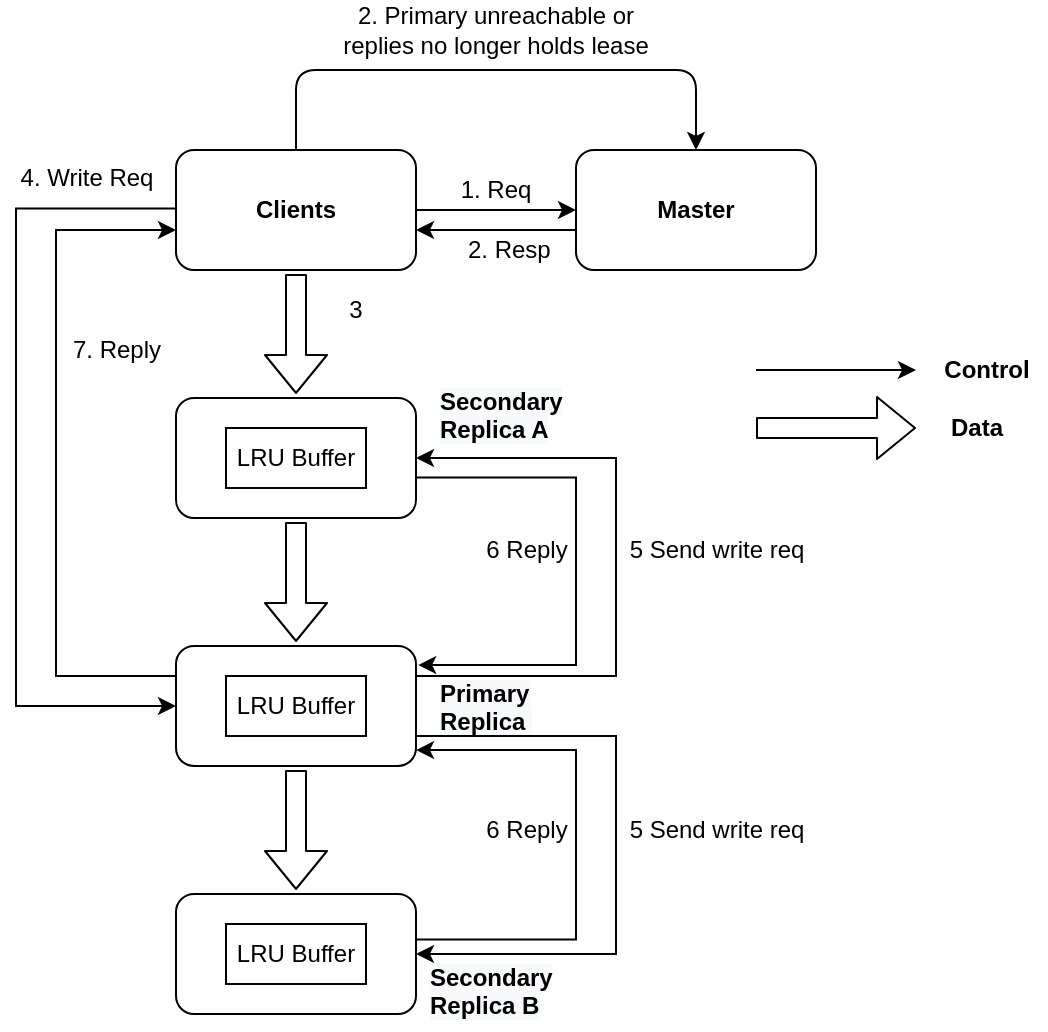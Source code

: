 <mxfile version="13.6.9" type="github">
  <diagram id="E2nFt691-1SjJ5yyAMJj" name="Page-1">
    <mxGraphModel dx="981" dy="548" grid="1" gridSize="10" guides="1" tooltips="1" connect="1" arrows="1" fold="1" page="1" pageScale="1" pageWidth="827" pageHeight="1169" math="0" shadow="0">
      <root>
        <mxCell id="0" />
        <mxCell id="1" parent="0" />
        <mxCell id="Nm6nq1tZ8u3NcJGHzh8Y-5" value="" style="edgeStyle=orthogonalEdgeStyle;rounded=0;orthogonalLoop=1;jettySize=auto;html=1;strokeWidth=1;" edge="1" parent="1">
          <mxGeometry relative="1" as="geometry">
            <mxPoint x="360" y="140" as="sourcePoint" />
            <mxPoint x="280" y="140" as="targetPoint" />
          </mxGeometry>
        </mxCell>
        <mxCell id="Nm6nq1tZ8u3NcJGHzh8Y-3" value="" style="edgeStyle=orthogonalEdgeStyle;rounded=0;orthogonalLoop=1;jettySize=auto;html=1;strokeWidth=1;" edge="1" parent="1" source="Nm6nq1tZ8u3NcJGHzh8Y-1" target="Nm6nq1tZ8u3NcJGHzh8Y-2">
          <mxGeometry relative="1" as="geometry" />
        </mxCell>
        <mxCell id="Nm6nq1tZ8u3NcJGHzh8Y-1" value="&lt;b&gt;Clients&lt;/b&gt;" style="rounded=1;whiteSpace=wrap;html=1;" vertex="1" parent="1">
          <mxGeometry x="160" y="100" width="120" height="60" as="geometry" />
        </mxCell>
        <mxCell id="Nm6nq1tZ8u3NcJGHzh8Y-2" value="&lt;b&gt;Master&lt;/b&gt;" style="rounded=1;whiteSpace=wrap;html=1;" vertex="1" parent="1">
          <mxGeometry x="360" y="100" width="120" height="60" as="geometry" />
        </mxCell>
        <mxCell id="Nm6nq1tZ8u3NcJGHzh8Y-4" value="1. Req" style="text;html=1;strokeColor=none;fillColor=none;align=center;verticalAlign=middle;whiteSpace=wrap;rounded=0;" vertex="1" parent="1">
          <mxGeometry x="300" y="110" width="40" height="20" as="geometry" />
        </mxCell>
        <mxCell id="Nm6nq1tZ8u3NcJGHzh8Y-6" value="&amp;nbsp;2. Resp" style="text;html=1;strokeColor=none;fillColor=none;align=center;verticalAlign=middle;whiteSpace=wrap;rounded=0;" vertex="1" parent="1">
          <mxGeometry x="300" y="140" width="50" height="20" as="geometry" />
        </mxCell>
        <mxCell id="Nm6nq1tZ8u3NcJGHzh8Y-7" value="" style="endArrow=classic;html=1;strokeWidth=1;entryX=0.5;entryY=0;entryDx=0;entryDy=0;" edge="1" parent="1" target="Nm6nq1tZ8u3NcJGHzh8Y-2">
          <mxGeometry width="50" height="50" relative="1" as="geometry">
            <mxPoint x="220" y="100" as="sourcePoint" />
            <mxPoint x="420" y="40" as="targetPoint" />
            <Array as="points">
              <mxPoint x="220" y="60" />
              <mxPoint x="420" y="60" />
            </Array>
          </mxGeometry>
        </mxCell>
        <mxCell id="Nm6nq1tZ8u3NcJGHzh8Y-8" value="2. Primary unreachable or&lt;br&gt;replies no longer holds lease" style="text;html=1;strokeColor=none;fillColor=none;align=center;verticalAlign=middle;whiteSpace=wrap;rounded=0;" vertex="1" parent="1">
          <mxGeometry x="240" y="30" width="160" height="20" as="geometry" />
        </mxCell>
        <mxCell id="Nm6nq1tZ8u3NcJGHzh8Y-9" value="" style="shape=flexArrow;endArrow=classic;html=1;strokeWidth=1;exitX=0.5;exitY=1;exitDx=0;exitDy=0;" edge="1" parent="1">
          <mxGeometry width="50" height="50" relative="1" as="geometry">
            <mxPoint x="220" y="162" as="sourcePoint" />
            <mxPoint x="220" y="222" as="targetPoint" />
          </mxGeometry>
        </mxCell>
        <mxCell id="Nm6nq1tZ8u3NcJGHzh8Y-10" value="" style="rounded=1;whiteSpace=wrap;html=1;" vertex="1" parent="1">
          <mxGeometry x="160" y="224" width="120" height="60" as="geometry" />
        </mxCell>
        <mxCell id="Nm6nq1tZ8u3NcJGHzh8Y-14" value="" style="shape=flexArrow;endArrow=classic;html=1;strokeWidth=1;exitX=0.5;exitY=1;exitDx=0;exitDy=0;" edge="1" parent="1">
          <mxGeometry width="50" height="50" relative="1" as="geometry">
            <mxPoint x="220" y="286" as="sourcePoint" />
            <mxPoint x="220" y="346" as="targetPoint" />
          </mxGeometry>
        </mxCell>
        <mxCell id="Nm6nq1tZ8u3NcJGHzh8Y-15" value="" style="rounded=1;whiteSpace=wrap;html=1;" vertex="1" parent="1">
          <mxGeometry x="160" y="348" width="120" height="60" as="geometry" />
        </mxCell>
        <mxCell id="Nm6nq1tZ8u3NcJGHzh8Y-16" value="" style="shape=flexArrow;endArrow=classic;html=1;strokeWidth=1;exitX=0.5;exitY=1;exitDx=0;exitDy=0;" edge="1" parent="1">
          <mxGeometry width="50" height="50" relative="1" as="geometry">
            <mxPoint x="220" y="410" as="sourcePoint" />
            <mxPoint x="220" y="470" as="targetPoint" />
          </mxGeometry>
        </mxCell>
        <mxCell id="Nm6nq1tZ8u3NcJGHzh8Y-17" value="" style="rounded=1;whiteSpace=wrap;html=1;" vertex="1" parent="1">
          <mxGeometry x="160" y="472" width="120" height="60" as="geometry" />
        </mxCell>
        <mxCell id="Nm6nq1tZ8u3NcJGHzh8Y-18" value="LRU Buffer" style="rounded=0;whiteSpace=wrap;html=1;" vertex="1" parent="1">
          <mxGeometry x="185" y="239" width="70" height="30" as="geometry" />
        </mxCell>
        <mxCell id="Nm6nq1tZ8u3NcJGHzh8Y-19" value="&lt;b&gt;&lt;span style=&quot;color: rgb(0 , 0 , 0) ; font-family: &amp;#34;helvetica&amp;#34; ; font-size: 12px ; font-style: normal ; letter-spacing: normal ; text-align: center ; text-indent: 0px ; text-transform: none ; word-spacing: 0px ; background-color: rgb(248 , 249 , 250) ; display: inline ; float: none&quot;&gt;Secondary&lt;/span&gt;&lt;br style=&quot;color: rgb(0 , 0 , 0) ; font-family: &amp;#34;helvetica&amp;#34; ; font-size: 12px ; font-style: normal ; letter-spacing: normal ; text-align: center ; text-indent: 0px ; text-transform: none ; word-spacing: 0px ; background-color: rgb(248 , 249 , 250)&quot;&gt;&lt;span style=&quot;color: rgb(0 , 0 , 0) ; font-family: &amp;#34;helvetica&amp;#34; ; font-size: 12px ; font-style: normal ; letter-spacing: normal ; text-align: center ; text-indent: 0px ; text-transform: none ; word-spacing: 0px ; background-color: rgb(248 , 249 , 250) ; display: inline ; float: none&quot;&gt;Replica A&lt;/span&gt;&lt;/b&gt;" style="text;whiteSpace=wrap;html=1;" vertex="1" parent="1">
          <mxGeometry x="290" y="212" width="80" height="40" as="geometry" />
        </mxCell>
        <mxCell id="Nm6nq1tZ8u3NcJGHzh8Y-20" value="&lt;b&gt;&lt;span style=&quot;color: rgb(0 , 0 , 0) ; font-family: &amp;#34;helvetica&amp;#34; ; font-size: 12px ; font-style: normal ; letter-spacing: normal ; text-align: center ; text-indent: 0px ; text-transform: none ; word-spacing: 0px ; background-color: rgb(248 , 249 , 250) ; display: inline ; float: none&quot;&gt;Primary&lt;/span&gt;&lt;br style=&quot;color: rgb(0 , 0 , 0) ; font-family: &amp;#34;helvetica&amp;#34; ; font-size: 12px ; font-style: normal ; letter-spacing: normal ; text-align: center ; text-indent: 0px ; text-transform: none ; word-spacing: 0px ; background-color: rgb(248 , 249 , 250)&quot;&gt;&lt;span style=&quot;color: rgb(0 , 0 , 0) ; font-family: &amp;#34;helvetica&amp;#34; ; font-size: 12px ; font-style: normal ; letter-spacing: normal ; text-align: center ; text-indent: 0px ; text-transform: none ; word-spacing: 0px ; background-color: rgb(248 , 249 , 250) ; display: inline ; float: none&quot;&gt;Replica&amp;nbsp;&lt;/span&gt;&lt;/b&gt;" style="text;whiteSpace=wrap;html=1;" vertex="1" parent="1">
          <mxGeometry x="290" y="358" width="70" height="40" as="geometry" />
        </mxCell>
        <mxCell id="Nm6nq1tZ8u3NcJGHzh8Y-21" value="&lt;b&gt;&lt;span style=&quot;color: rgb(0 , 0 , 0) ; font-family: &amp;#34;helvetica&amp;#34; ; font-size: 12px ; font-style: normal ; letter-spacing: normal ; text-align: center ; text-indent: 0px ; text-transform: none ; word-spacing: 0px ; background-color: rgb(248 , 249 , 250) ; display: inline ; float: none&quot;&gt;Secondary&lt;/span&gt;&lt;br style=&quot;color: rgb(0 , 0 , 0) ; font-family: &amp;#34;helvetica&amp;#34; ; font-size: 12px ; font-style: normal ; letter-spacing: normal ; text-align: center ; text-indent: 0px ; text-transform: none ; word-spacing: 0px ; background-color: rgb(248 , 249 , 250)&quot;&gt;&lt;span style=&quot;color: rgb(0 , 0 , 0) ; font-family: &amp;#34;helvetica&amp;#34; ; font-size: 12px ; font-style: normal ; letter-spacing: normal ; text-align: center ; text-indent: 0px ; text-transform: none ; word-spacing: 0px ; background-color: rgb(248 , 249 , 250) ; display: inline ; float: none&quot;&gt;Replica B&lt;/span&gt;&lt;/b&gt;" style="text;whiteSpace=wrap;html=1;" vertex="1" parent="1">
          <mxGeometry x="285" y="500" width="80" height="40" as="geometry" />
        </mxCell>
        <mxCell id="Nm6nq1tZ8u3NcJGHzh8Y-22" value="LRU Buffer" style="rounded=0;whiteSpace=wrap;html=1;" vertex="1" parent="1">
          <mxGeometry x="185" y="363" width="70" height="30" as="geometry" />
        </mxCell>
        <mxCell id="Nm6nq1tZ8u3NcJGHzh8Y-23" value="LRU Buffer" style="rounded=0;whiteSpace=wrap;html=1;" vertex="1" parent="1">
          <mxGeometry x="185" y="487" width="70" height="30" as="geometry" />
        </mxCell>
        <mxCell id="Nm6nq1tZ8u3NcJGHzh8Y-24" value="3" style="text;html=1;strokeColor=none;fillColor=none;align=center;verticalAlign=middle;whiteSpace=wrap;rounded=0;" vertex="1" parent="1">
          <mxGeometry x="230" y="170" width="40" height="20" as="geometry" />
        </mxCell>
        <mxCell id="Nm6nq1tZ8u3NcJGHzh8Y-26" value="" style="edgeStyle=orthogonalEdgeStyle;rounded=0;orthogonalLoop=1;jettySize=auto;html=1;strokeWidth=1;entryX=0;entryY=0.5;entryDx=0;entryDy=0;" edge="1" parent="1" target="Nm6nq1tZ8u3NcJGHzh8Y-15">
          <mxGeometry relative="1" as="geometry">
            <mxPoint x="160" y="129.31" as="sourcePoint" />
            <mxPoint x="80" y="380" as="targetPoint" />
            <Array as="points">
              <mxPoint x="80" y="129" />
              <mxPoint x="80" y="378" />
            </Array>
          </mxGeometry>
        </mxCell>
        <mxCell id="Nm6nq1tZ8u3NcJGHzh8Y-27" value="4. Write Req" style="text;html=1;align=center;verticalAlign=middle;resizable=0;points=[];autosize=1;" vertex="1" parent="1">
          <mxGeometry x="75" y="104" width="80" height="20" as="geometry" />
        </mxCell>
        <mxCell id="Nm6nq1tZ8u3NcJGHzh8Y-28" value="" style="edgeStyle=orthogonalEdgeStyle;rounded=0;orthogonalLoop=1;jettySize=auto;html=1;strokeWidth=1;entryX=1;entryY=0.5;entryDx=0;entryDy=0;exitX=1;exitY=0.75;exitDx=0;exitDy=0;" edge="1" parent="1" source="Nm6nq1tZ8u3NcJGHzh8Y-15" target="Nm6nq1tZ8u3NcJGHzh8Y-17">
          <mxGeometry relative="1" as="geometry">
            <mxPoint x="280" y="377.66" as="sourcePoint" />
            <mxPoint x="380" y="510" as="targetPoint" />
            <Array as="points">
              <mxPoint x="380" y="393" />
              <mxPoint x="380" y="502" />
            </Array>
          </mxGeometry>
        </mxCell>
        <mxCell id="Nm6nq1tZ8u3NcJGHzh8Y-31" value="" style="edgeStyle=orthogonalEdgeStyle;rounded=0;orthogonalLoop=1;jettySize=auto;html=1;strokeWidth=1;entryX=1;entryY=0.5;entryDx=0;entryDy=0;" edge="1" parent="1" target="Nm6nq1tZ8u3NcJGHzh8Y-10">
          <mxGeometry relative="1" as="geometry">
            <mxPoint x="280" y="363" as="sourcePoint" />
            <mxPoint x="400" y="240" as="targetPoint" />
            <Array as="points">
              <mxPoint x="380" y="363" />
              <mxPoint x="380" y="254" />
            </Array>
          </mxGeometry>
        </mxCell>
        <mxCell id="Nm6nq1tZ8u3NcJGHzh8Y-32" value="5 Send write req" style="text;html=1;align=center;verticalAlign=middle;resizable=0;points=[];autosize=1;" vertex="1" parent="1">
          <mxGeometry x="380" y="290" width="100" height="20" as="geometry" />
        </mxCell>
        <mxCell id="Nm6nq1tZ8u3NcJGHzh8Y-33" value="" style="edgeStyle=orthogonalEdgeStyle;rounded=0;orthogonalLoop=1;jettySize=auto;html=1;strokeWidth=1;entryX=1;entryY=0.867;entryDx=0;entryDy=0;entryPerimeter=0;exitX=0.997;exitY=0.379;exitDx=0;exitDy=0;exitPerimeter=0;" edge="1" parent="1" source="Nm6nq1tZ8u3NcJGHzh8Y-17" target="Nm6nq1tZ8u3NcJGHzh8Y-15">
          <mxGeometry relative="1" as="geometry">
            <mxPoint x="280" y="487" as="sourcePoint" />
            <mxPoint x="360" y="400" as="targetPoint" />
            <Array as="points">
              <mxPoint x="360" y="495" />
              <mxPoint x="360" y="400" />
            </Array>
          </mxGeometry>
        </mxCell>
        <mxCell id="Nm6nq1tZ8u3NcJGHzh8Y-35" value="" style="edgeStyle=orthogonalEdgeStyle;rounded=0;orthogonalLoop=1;jettySize=auto;html=1;strokeWidth=1;entryX=1.009;entryY=0.159;entryDx=0;entryDy=0;entryPerimeter=0;exitX=1.003;exitY=0.662;exitDx=0;exitDy=0;exitPerimeter=0;" edge="1" parent="1" source="Nm6nq1tZ8u3NcJGHzh8Y-10" target="Nm6nq1tZ8u3NcJGHzh8Y-15">
          <mxGeometry relative="1" as="geometry">
            <mxPoint x="280" y="274" as="sourcePoint" />
            <mxPoint x="360" y="350" as="targetPoint" />
            <Array as="points">
              <mxPoint x="360" y="264" />
              <mxPoint x="360" y="358" />
            </Array>
          </mxGeometry>
        </mxCell>
        <mxCell id="Nm6nq1tZ8u3NcJGHzh8Y-36" value="6 Reply" style="text;html=1;align=center;verticalAlign=middle;resizable=0;points=[];autosize=1;" vertex="1" parent="1">
          <mxGeometry x="305" y="290" width="60" height="20" as="geometry" />
        </mxCell>
        <mxCell id="Nm6nq1tZ8u3NcJGHzh8Y-37" value="6 Reply" style="text;html=1;align=center;verticalAlign=middle;resizable=0;points=[];autosize=1;" vertex="1" parent="1">
          <mxGeometry x="305" y="430" width="60" height="20" as="geometry" />
        </mxCell>
        <mxCell id="Nm6nq1tZ8u3NcJGHzh8Y-38" value="5 Send write req" style="text;html=1;align=center;verticalAlign=middle;resizable=0;points=[];autosize=1;" vertex="1" parent="1">
          <mxGeometry x="380" y="430" width="100" height="20" as="geometry" />
        </mxCell>
        <mxCell id="Nm6nq1tZ8u3NcJGHzh8Y-39" value="" style="edgeStyle=orthogonalEdgeStyle;rounded=0;orthogonalLoop=1;jettySize=auto;html=1;strokeWidth=1;entryX=0;entryY=0.667;entryDx=0;entryDy=0;entryPerimeter=0;" edge="1" parent="1" target="Nm6nq1tZ8u3NcJGHzh8Y-1">
          <mxGeometry relative="1" as="geometry">
            <mxPoint x="160" y="363" as="sourcePoint" />
            <mxPoint x="100" y="140" as="targetPoint" />
            <Array as="points">
              <mxPoint x="100" y="363" />
              <mxPoint x="100" y="140" />
            </Array>
          </mxGeometry>
        </mxCell>
        <mxCell id="Nm6nq1tZ8u3NcJGHzh8Y-40" value="7. Reply" style="text;html=1;align=center;verticalAlign=middle;resizable=0;points=[];autosize=1;" vertex="1" parent="1">
          <mxGeometry x="100" y="190" width="60" height="20" as="geometry" />
        </mxCell>
        <mxCell id="Nm6nq1tZ8u3NcJGHzh8Y-41" value="" style="edgeStyle=orthogonalEdgeStyle;rounded=0;orthogonalLoop=1;jettySize=auto;html=1;strokeWidth=1;" edge="1" parent="1">
          <mxGeometry relative="1" as="geometry">
            <mxPoint x="450" y="210" as="sourcePoint" />
            <mxPoint x="530" y="210" as="targetPoint" />
          </mxGeometry>
        </mxCell>
        <mxCell id="Nm6nq1tZ8u3NcJGHzh8Y-42" value="" style="shape=flexArrow;endArrow=classic;html=1;strokeWidth=1;" edge="1" parent="1">
          <mxGeometry width="50" height="50" relative="1" as="geometry">
            <mxPoint x="450" y="239" as="sourcePoint" />
            <mxPoint x="530" y="239" as="targetPoint" />
          </mxGeometry>
        </mxCell>
        <mxCell id="Nm6nq1tZ8u3NcJGHzh8Y-43" value="&lt;b&gt;Control&lt;/b&gt;" style="text;html=1;align=center;verticalAlign=middle;resizable=0;points=[];autosize=1;" vertex="1" parent="1">
          <mxGeometry x="535" y="200" width="60" height="20" as="geometry" />
        </mxCell>
        <mxCell id="Nm6nq1tZ8u3NcJGHzh8Y-44" value="&lt;b&gt;Data&lt;/b&gt;" style="text;html=1;align=center;verticalAlign=middle;resizable=0;points=[];autosize=1;" vertex="1" parent="1">
          <mxGeometry x="540" y="229" width="40" height="20" as="geometry" />
        </mxCell>
      </root>
    </mxGraphModel>
  </diagram>
</mxfile>
